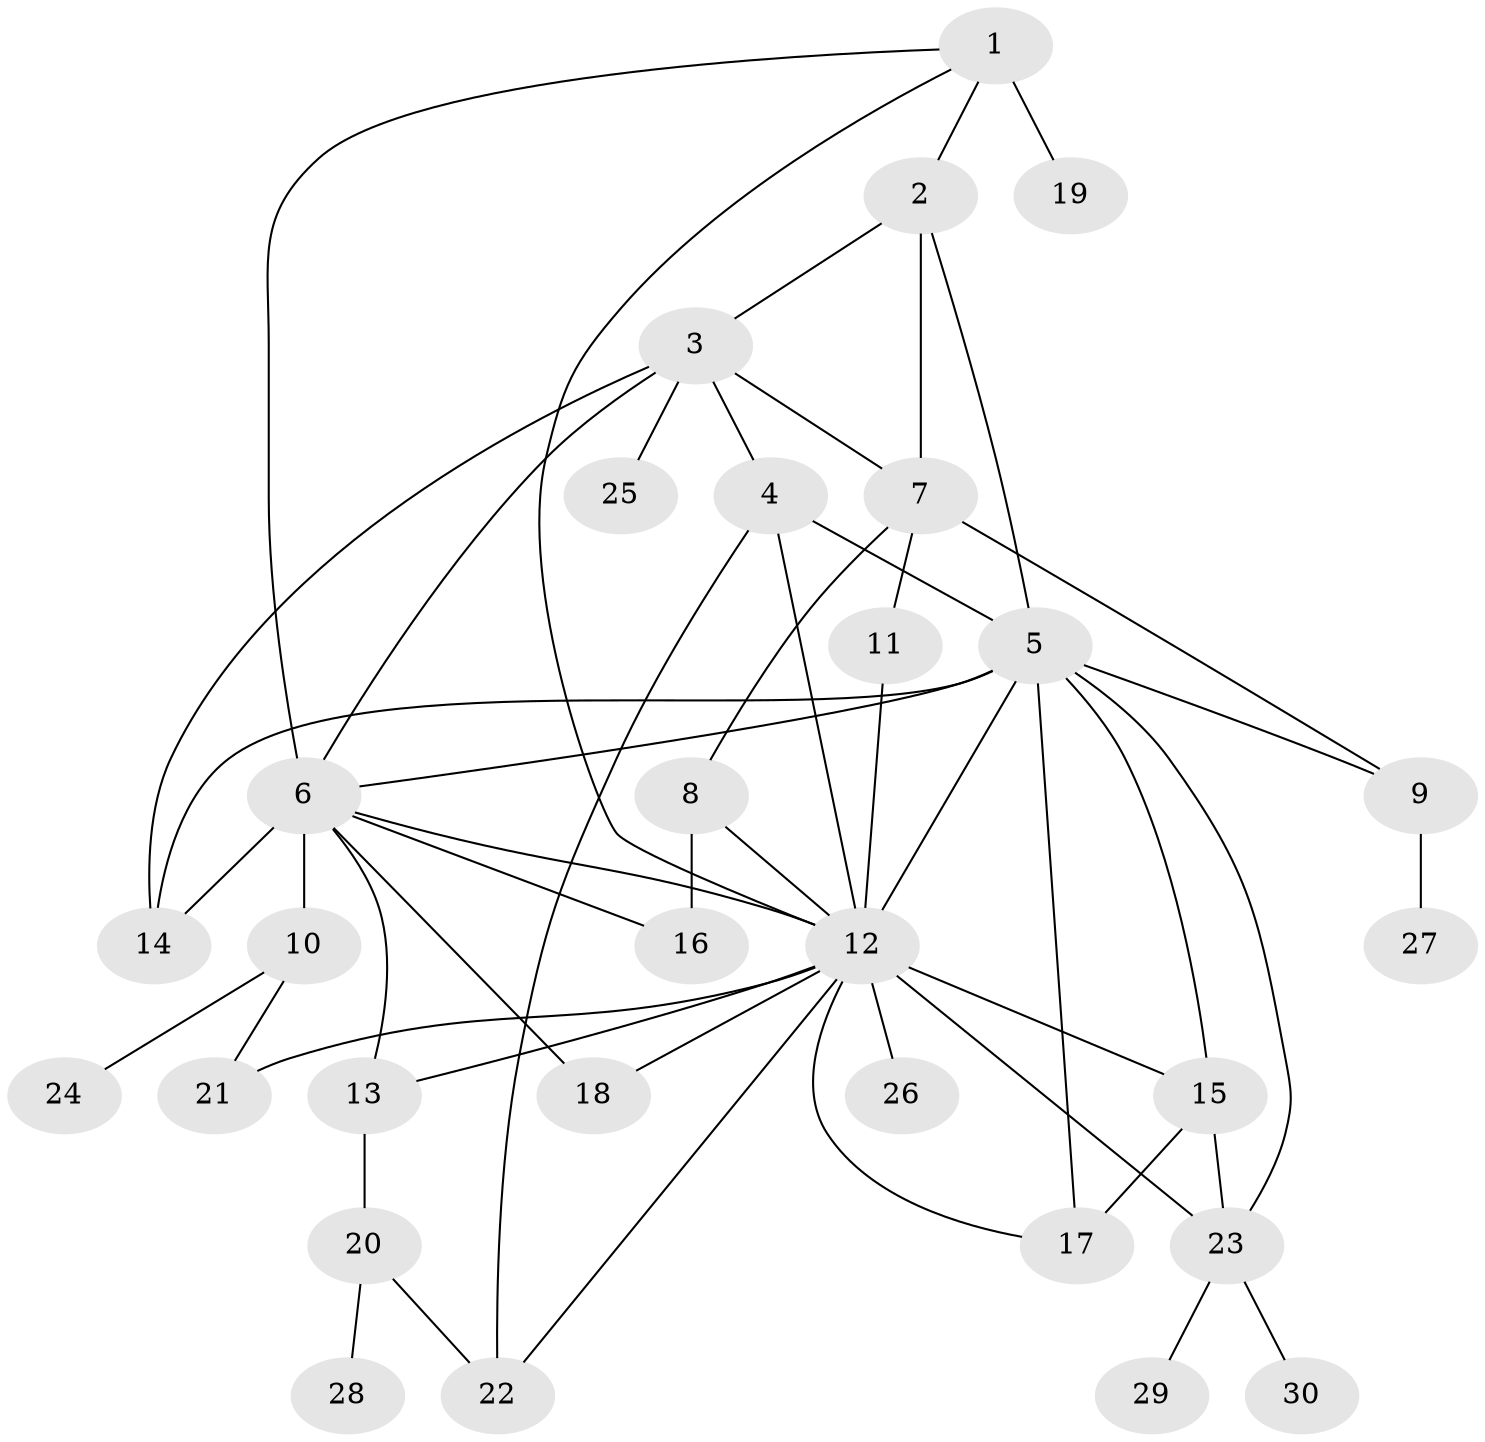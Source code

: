 // original degree distribution, {7: 0.020618556701030927, 8: 0.041237113402061855, 10: 0.010309278350515464, 1: 0.5463917525773195, 19: 0.010309278350515464, 5: 0.041237113402061855, 6: 0.030927835051546393, 2: 0.1958762886597938, 16: 0.010309278350515464, 3: 0.041237113402061855, 4: 0.05154639175257732}
// Generated by graph-tools (version 1.1) at 2025/50/03/04/25 22:50:29]
// undirected, 30 vertices, 52 edges
graph export_dot {
  node [color=gray90,style=filled];
  1;
  2;
  3;
  4;
  5;
  6;
  7;
  8;
  9;
  10;
  11;
  12;
  13;
  14;
  15;
  16;
  17;
  18;
  19;
  20;
  21;
  22;
  23;
  24;
  25;
  26;
  27;
  28;
  29;
  30;
  1 -- 2 [weight=1.0];
  1 -- 6 [weight=1.0];
  1 -- 12 [weight=1.0];
  1 -- 19 [weight=3.0];
  2 -- 3 [weight=1.0];
  2 -- 5 [weight=1.0];
  2 -- 7 [weight=4.0];
  3 -- 4 [weight=1.0];
  3 -- 6 [weight=1.0];
  3 -- 7 [weight=1.0];
  3 -- 14 [weight=1.0];
  3 -- 25 [weight=1.0];
  4 -- 5 [weight=6.0];
  4 -- 12 [weight=1.0];
  4 -- 22 [weight=1.0];
  5 -- 6 [weight=1.0];
  5 -- 9 [weight=1.0];
  5 -- 12 [weight=2.0];
  5 -- 14 [weight=1.0];
  5 -- 15 [weight=1.0];
  5 -- 17 [weight=1.0];
  5 -- 23 [weight=1.0];
  6 -- 10 [weight=1.0];
  6 -- 12 [weight=1.0];
  6 -- 13 [weight=1.0];
  6 -- 14 [weight=10.0];
  6 -- 16 [weight=1.0];
  6 -- 18 [weight=1.0];
  7 -- 8 [weight=2.0];
  7 -- 9 [weight=2.0];
  7 -- 11 [weight=1.0];
  8 -- 12 [weight=1.0];
  8 -- 16 [weight=1.0];
  9 -- 27 [weight=1.0];
  10 -- 21 [weight=1.0];
  10 -- 24 [weight=2.0];
  11 -- 12 [weight=1.0];
  12 -- 13 [weight=1.0];
  12 -- 15 [weight=4.0];
  12 -- 17 [weight=1.0];
  12 -- 18 [weight=1.0];
  12 -- 21 [weight=1.0];
  12 -- 22 [weight=1.0];
  12 -- 23 [weight=1.0];
  12 -- 26 [weight=1.0];
  13 -- 20 [weight=2.0];
  15 -- 17 [weight=1.0];
  15 -- 23 [weight=1.0];
  20 -- 22 [weight=1.0];
  20 -- 28 [weight=1.0];
  23 -- 29 [weight=1.0];
  23 -- 30 [weight=1.0];
}
